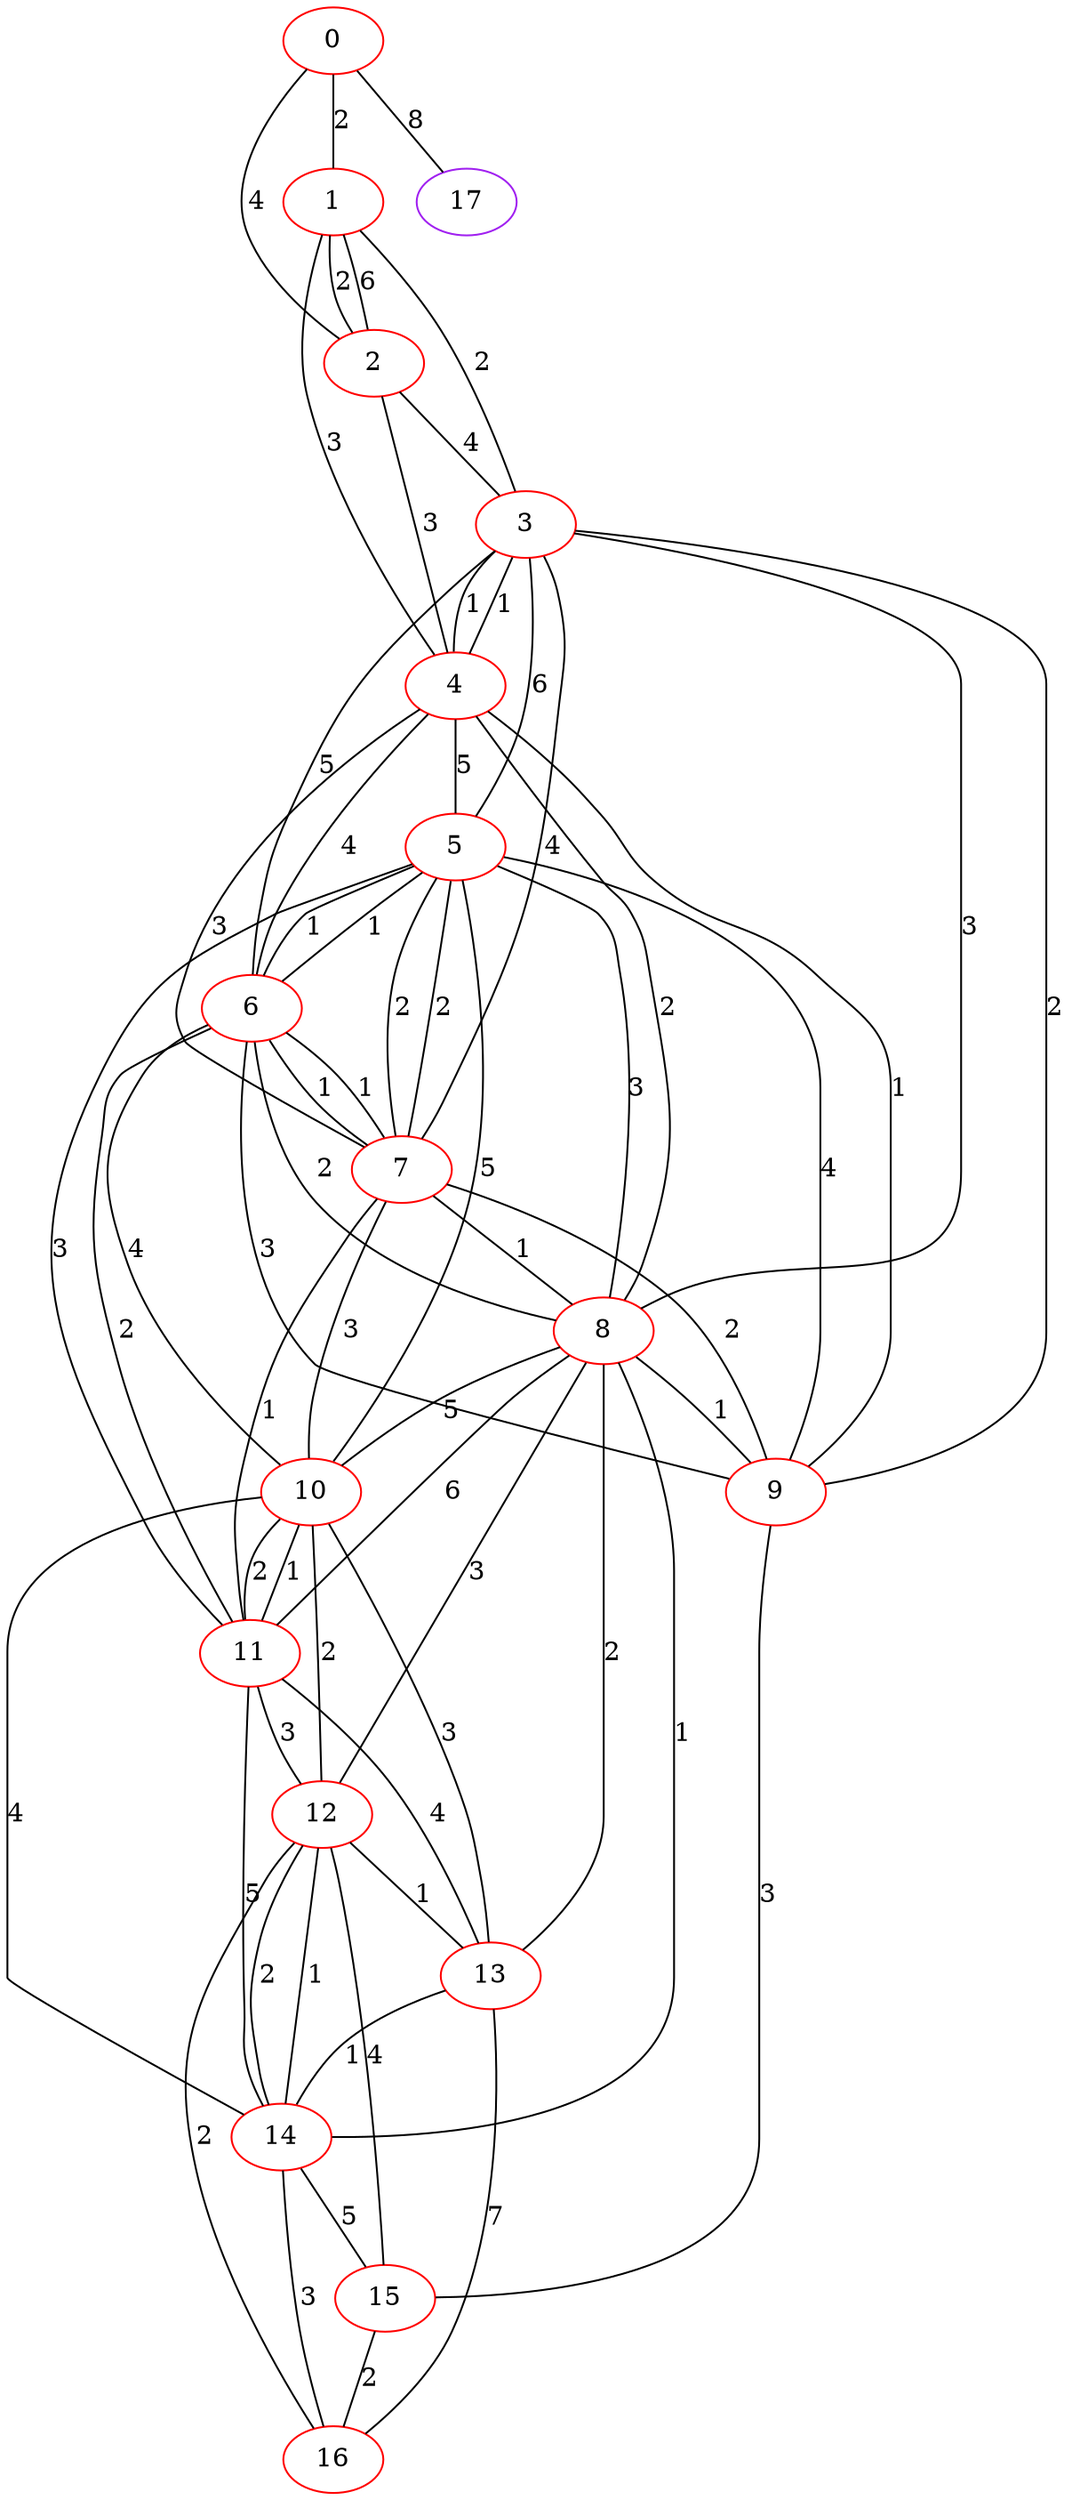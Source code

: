graph "" {
0 [color=red, weight=1];
1 [color=red, weight=1];
2 [color=red, weight=1];
3 [color=red, weight=1];
4 [color=red, weight=1];
5 [color=red, weight=1];
6 [color=red, weight=1];
7 [color=red, weight=1];
8 [color=red, weight=1];
9 [color=red, weight=1];
10 [color=red, weight=1];
11 [color=red, weight=1];
12 [color=red, weight=1];
13 [color=red, weight=1];
14 [color=red, weight=1];
15 [color=red, weight=1];
16 [color=red, weight=1];
17 [color=purple, weight=4];
0 -- 1  [key=0, label=2];
0 -- 2  [key=0, label=4];
0 -- 17  [key=0, label=8];
1 -- 2  [key=0, label=2];
1 -- 2  [key=1, label=6];
1 -- 3  [key=0, label=2];
1 -- 4  [key=0, label=3];
2 -- 3  [key=0, label=4];
2 -- 4  [key=0, label=3];
3 -- 4  [key=0, label=1];
3 -- 4  [key=1, label=1];
3 -- 5  [key=0, label=6];
3 -- 6  [key=0, label=5];
3 -- 7  [key=0, label=4];
3 -- 8  [key=0, label=3];
3 -- 9  [key=0, label=2];
4 -- 5  [key=0, label=5];
4 -- 6  [key=0, label=4];
4 -- 7  [key=0, label=3];
4 -- 8  [key=0, label=2];
4 -- 9  [key=0, label=1];
5 -- 6  [key=0, label=1];
5 -- 6  [key=1, label=1];
5 -- 7  [key=0, label=2];
5 -- 7  [key=1, label=2];
5 -- 8  [key=0, label=3];
5 -- 9  [key=0, label=4];
5 -- 10  [key=0, label=5];
5 -- 11  [key=0, label=3];
6 -- 7  [key=0, label=1];
6 -- 7  [key=1, label=1];
6 -- 8  [key=0, label=2];
6 -- 9  [key=0, label=3];
6 -- 10  [key=0, label=4];
6 -- 11  [key=0, label=2];
7 -- 8  [key=0, label=1];
7 -- 9  [key=0, label=2];
7 -- 10  [key=0, label=3];
7 -- 11  [key=0, label=1];
8 -- 9  [key=0, label=1];
8 -- 10  [key=0, label=5];
8 -- 11  [key=0, label=6];
8 -- 12  [key=0, label=3];
8 -- 13  [key=0, label=2];
8 -- 14  [key=0, label=1];
9 -- 15  [key=0, label=3];
10 -- 11  [key=0, label=1];
10 -- 11  [key=1, label=2];
10 -- 12  [key=0, label=2];
10 -- 13  [key=0, label=3];
10 -- 14  [key=0, label=4];
11 -- 12  [key=0, label=3];
11 -- 13  [key=0, label=4];
11 -- 14  [key=0, label=5];
12 -- 13  [key=0, label=1];
12 -- 14  [key=0, label=2];
12 -- 14  [key=1, label=1];
12 -- 15  [key=0, label=4];
12 -- 16  [key=0, label=2];
13 -- 14  [key=0, label=1];
13 -- 16  [key=0, label=7];
14 -- 15  [key=0, label=5];
14 -- 16  [key=0, label=3];
15 -- 16  [key=0, label=2];
}

